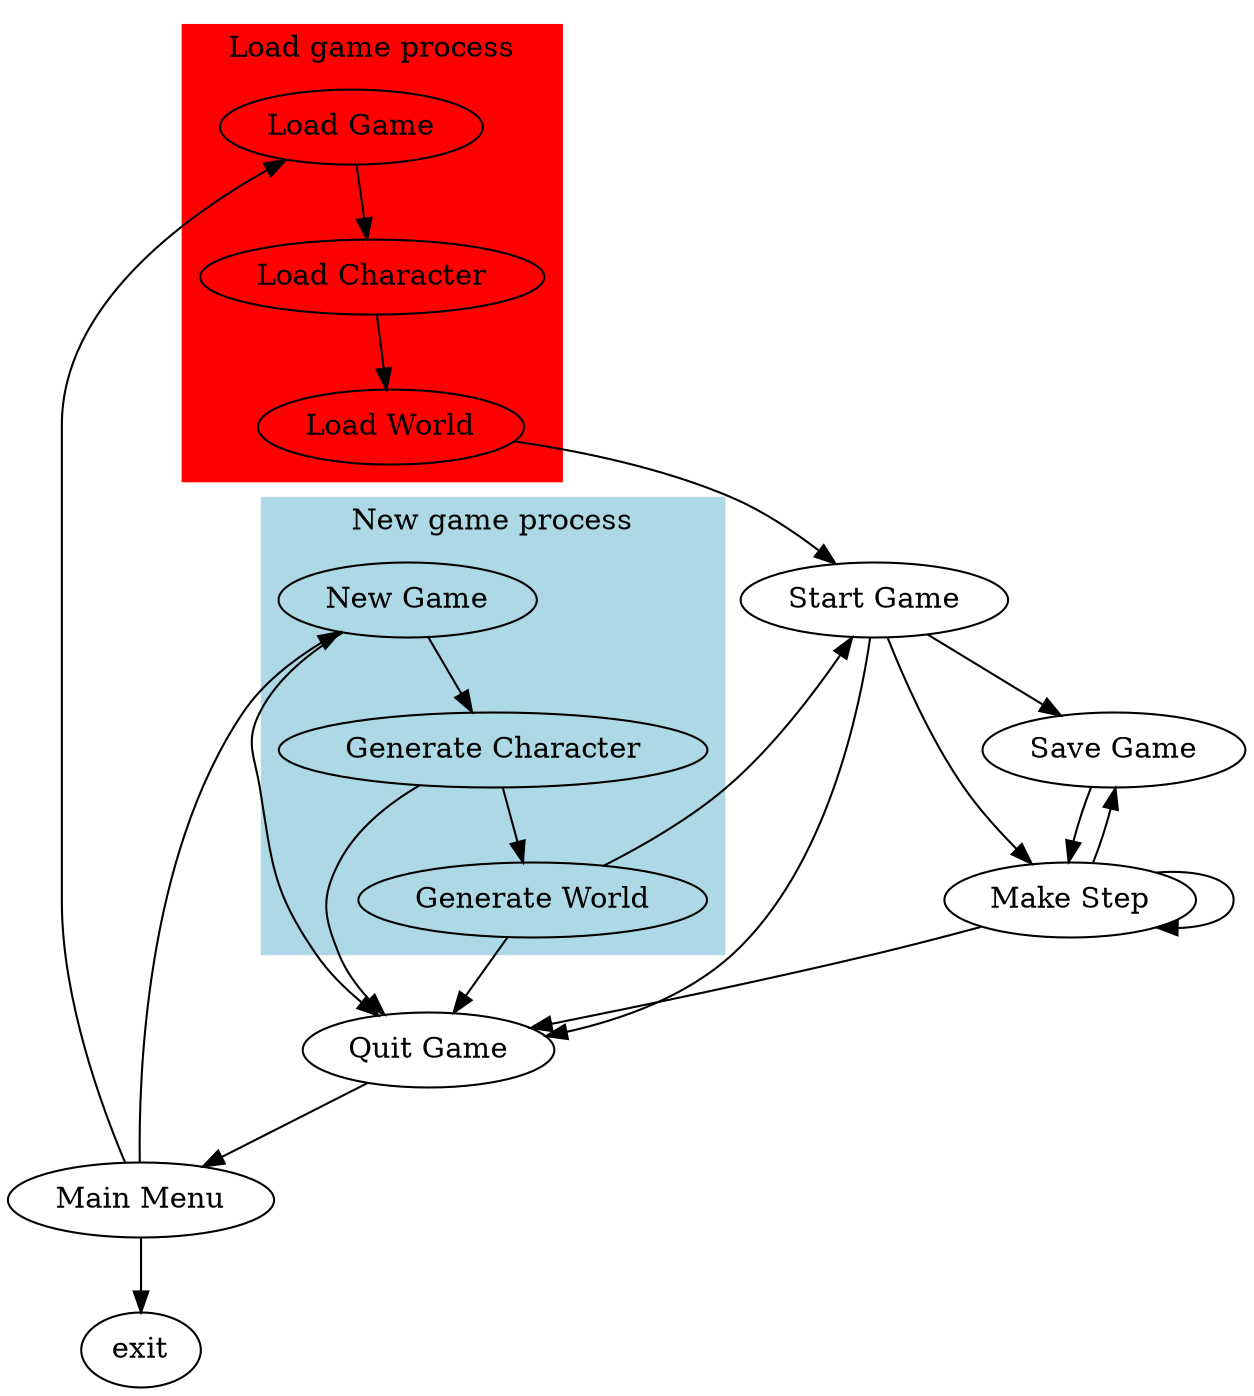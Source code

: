 digraph G{
	mM [label="Main Menu"];
	gC [label="Generate Character"];
	gW [label="Generate World"];
	nG [label="New Game"];
	lG [label="Load Game"];
	qG [label="Quit Game"];
	lC [label="Load Character"];
	lW [label="Load World"];
	sG [label="Start Game"];
	svG [label="Save Game"];
	st [label="Make Step"];
	subgraph cluster_0 {
		style=filled;
		color=red;
		node [style=filled,color=white];
		lG -> lC -> lW;
		label = "Load game process";
	}
	subgraph cluster_1 {
		style=filled;
		color=lightblue;
		node [style=filled,color=white];
		nG -> gC -> gW;
		label = "New game process";
	}
	gC -> qG;
	mM -> nG;
	mM -> lG;
	mM -> exit;
	gW -> qG;
	qG -> mM;
	gW -> sG;
	lW -> sG;
	sG -> qG;
	sG -> svG;
	st -> st;
	sG -> st;
	svG -> st;
	nG -> qG;
	st -> qG;
	st -> svG;
}
